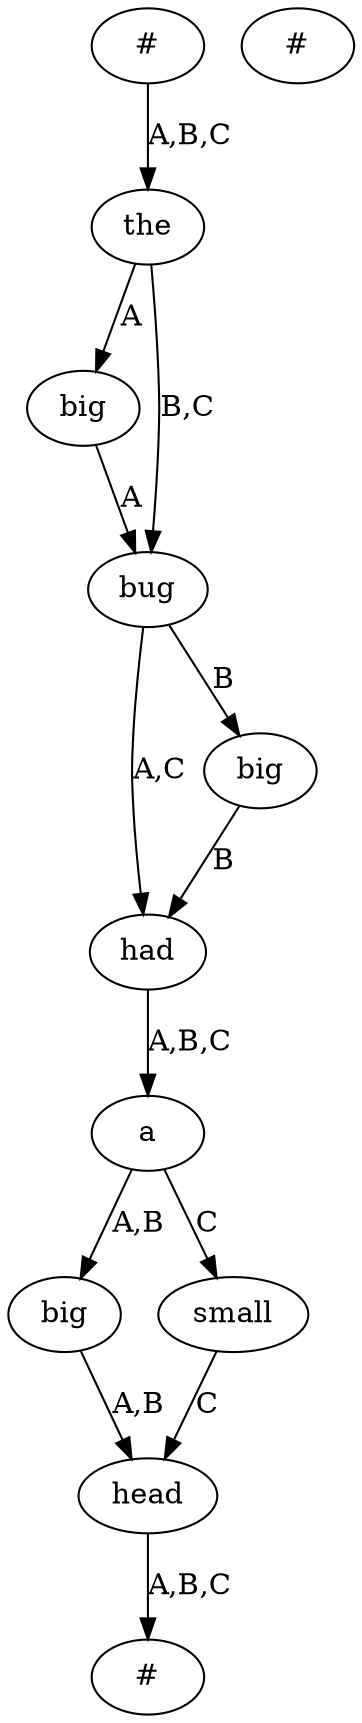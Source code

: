 digraph G {
  356 [label = "#"];
  357 [label = "#"];
  358 [label = "the"];
  359 [label = "big"];
  360 [label = "bug"];
  361 [label = "had"];
  362 [label = "a"];
  363 [label = "big"];
  364 [label = "head"];
  365 [label = "#"];
  366 [label = "small"];
  367 [label = "big"];
  356 -> 358 [label = "A,B,C"];
  358 -> 359 [label = "A"];
  359 -> 360 [label = "A"];
  360 -> 361 [label = "A,C"];
  361 -> 362 [label = "A,B,C"];
  362 -> 363 [label = "A,B"];
  363 -> 364 [label = "A,B"];
  364 -> 365 [label = "A,B,C"];
  362 -> 366 [label = "C"];
  366 -> 364 [label = "C"];
  360 -> 367 [label = "B"];
  367 -> 361 [label = "B"];
  358 -> 360 [label = "B,C"];
}
